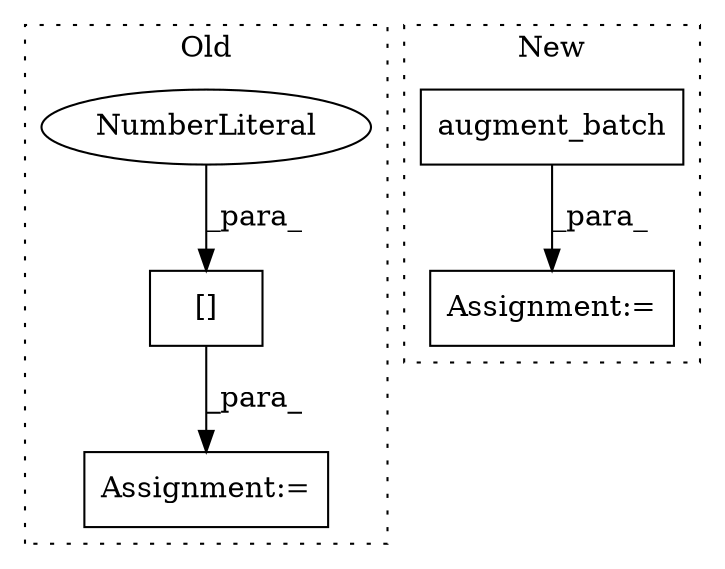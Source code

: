 digraph G {
subgraph cluster0 {
1 [label="[]" a="2" s="6531,6557" l="25,1" shape="box"];
3 [label="NumberLiteral" a="34" s="6556" l="1" shape="ellipse"];
5 [label="Assignment:=" a="7" s="6530" l="1" shape="box"];
label = "Old";
style="dotted";
}
subgraph cluster1 {
2 [label="augment_batch" a="32" s="6066,6159" l="14,1" shape="box"];
4 [label="Assignment:=" a="7" s="6062" l="1" shape="box"];
label = "New";
style="dotted";
}
1 -> 5 [label="_para_"];
2 -> 4 [label="_para_"];
3 -> 1 [label="_para_"];
}